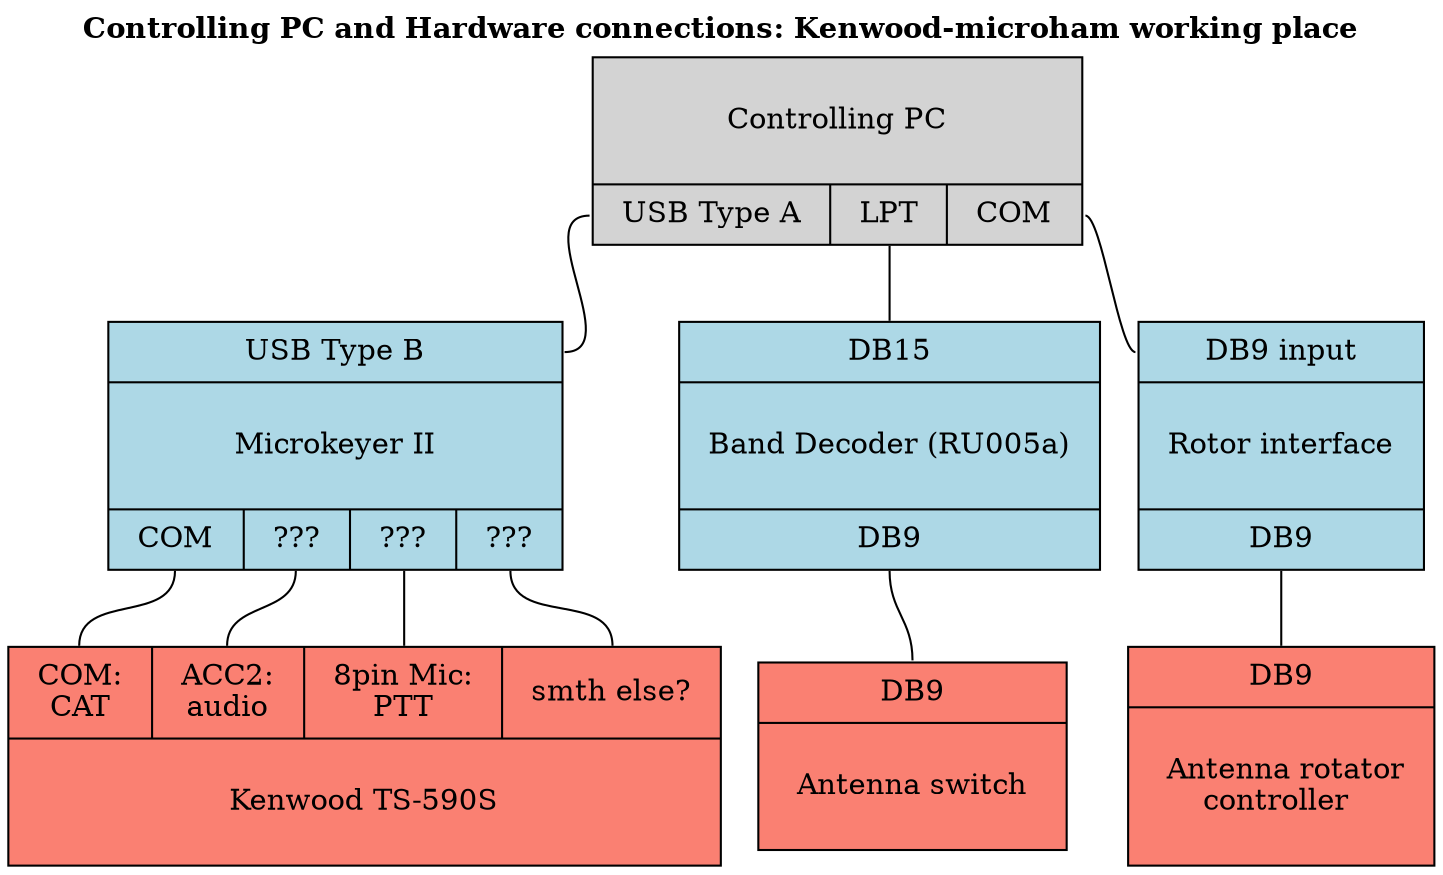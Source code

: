 digraph Arch {
    node [shape = rect, margin = "0.2,0.1"]
    edge [arrowhead = none]
    labelloc = top

    label = <<b>Controlling PC and Hardware connections: Kenwood-microham working place</b>>

    pc [shape = record, style = filled, label = "{ \nControlling PC\n\r | { <usbA>USB Type A |  <lpt>LPT | <com>COM } }"]

    microham [shape = record, style = filled, fillcolor = lightblue, label = "{ <usbB>USB Type B | \nMicrokeyer II\n\r |  { <com>COM | <smth>??? | <smth2>??? | <smth3> ???} }"];

    ru005 [shape = record, style = filled, fillcolor = lightblue, label = "{<db15> DB15 | \nBand Decoder (RU005a)\n\r | <db9>DB9 }"]

    rotorController [shape = record, style = filled, fillcolor = lightblue, label = "{<input> DB9 input | \nRotor interface\n\r | <output>DB9 }"] //todo check if it's really connected to COM or is it an internal device?

    kenwood [shape = record, style = filled, fillcolor = salmon, label = "{ { <com>COM:\nCAT | <acc2>ACC2:\naudio | <mic>8pin Mic:\nPTT | <smth> smth else? }  | \nKenwood TS-590S\n\r }"];

    antennaSwitch [shape = record, style = filled, fillcolor = salmon, label = "{ <db9>DB9 | \n Antenna switch \n\r }"]

    rotor [shape = record, style = filled, fillcolor = salmon, label = "{ <input>DB9 | \n Antenna rotator\ncontroller \n\r }"]

    //////////

    pc: usbA -> microham: usbB
    pc: lpt -> ru005: db15
    pc: com -> rotorController:input
    microham: com -> kenwood: com
    microham: smth -> kenwood: acc2 //TODO check if there's smth else not just audio
    microham: smth2 -> kenwood: mic //TODO
    microham: smth3 -> kenwood: smth //TODO
    ru005: db9 -> antennaSwitch: db9
    rotorController:output -> rotor:input


}
